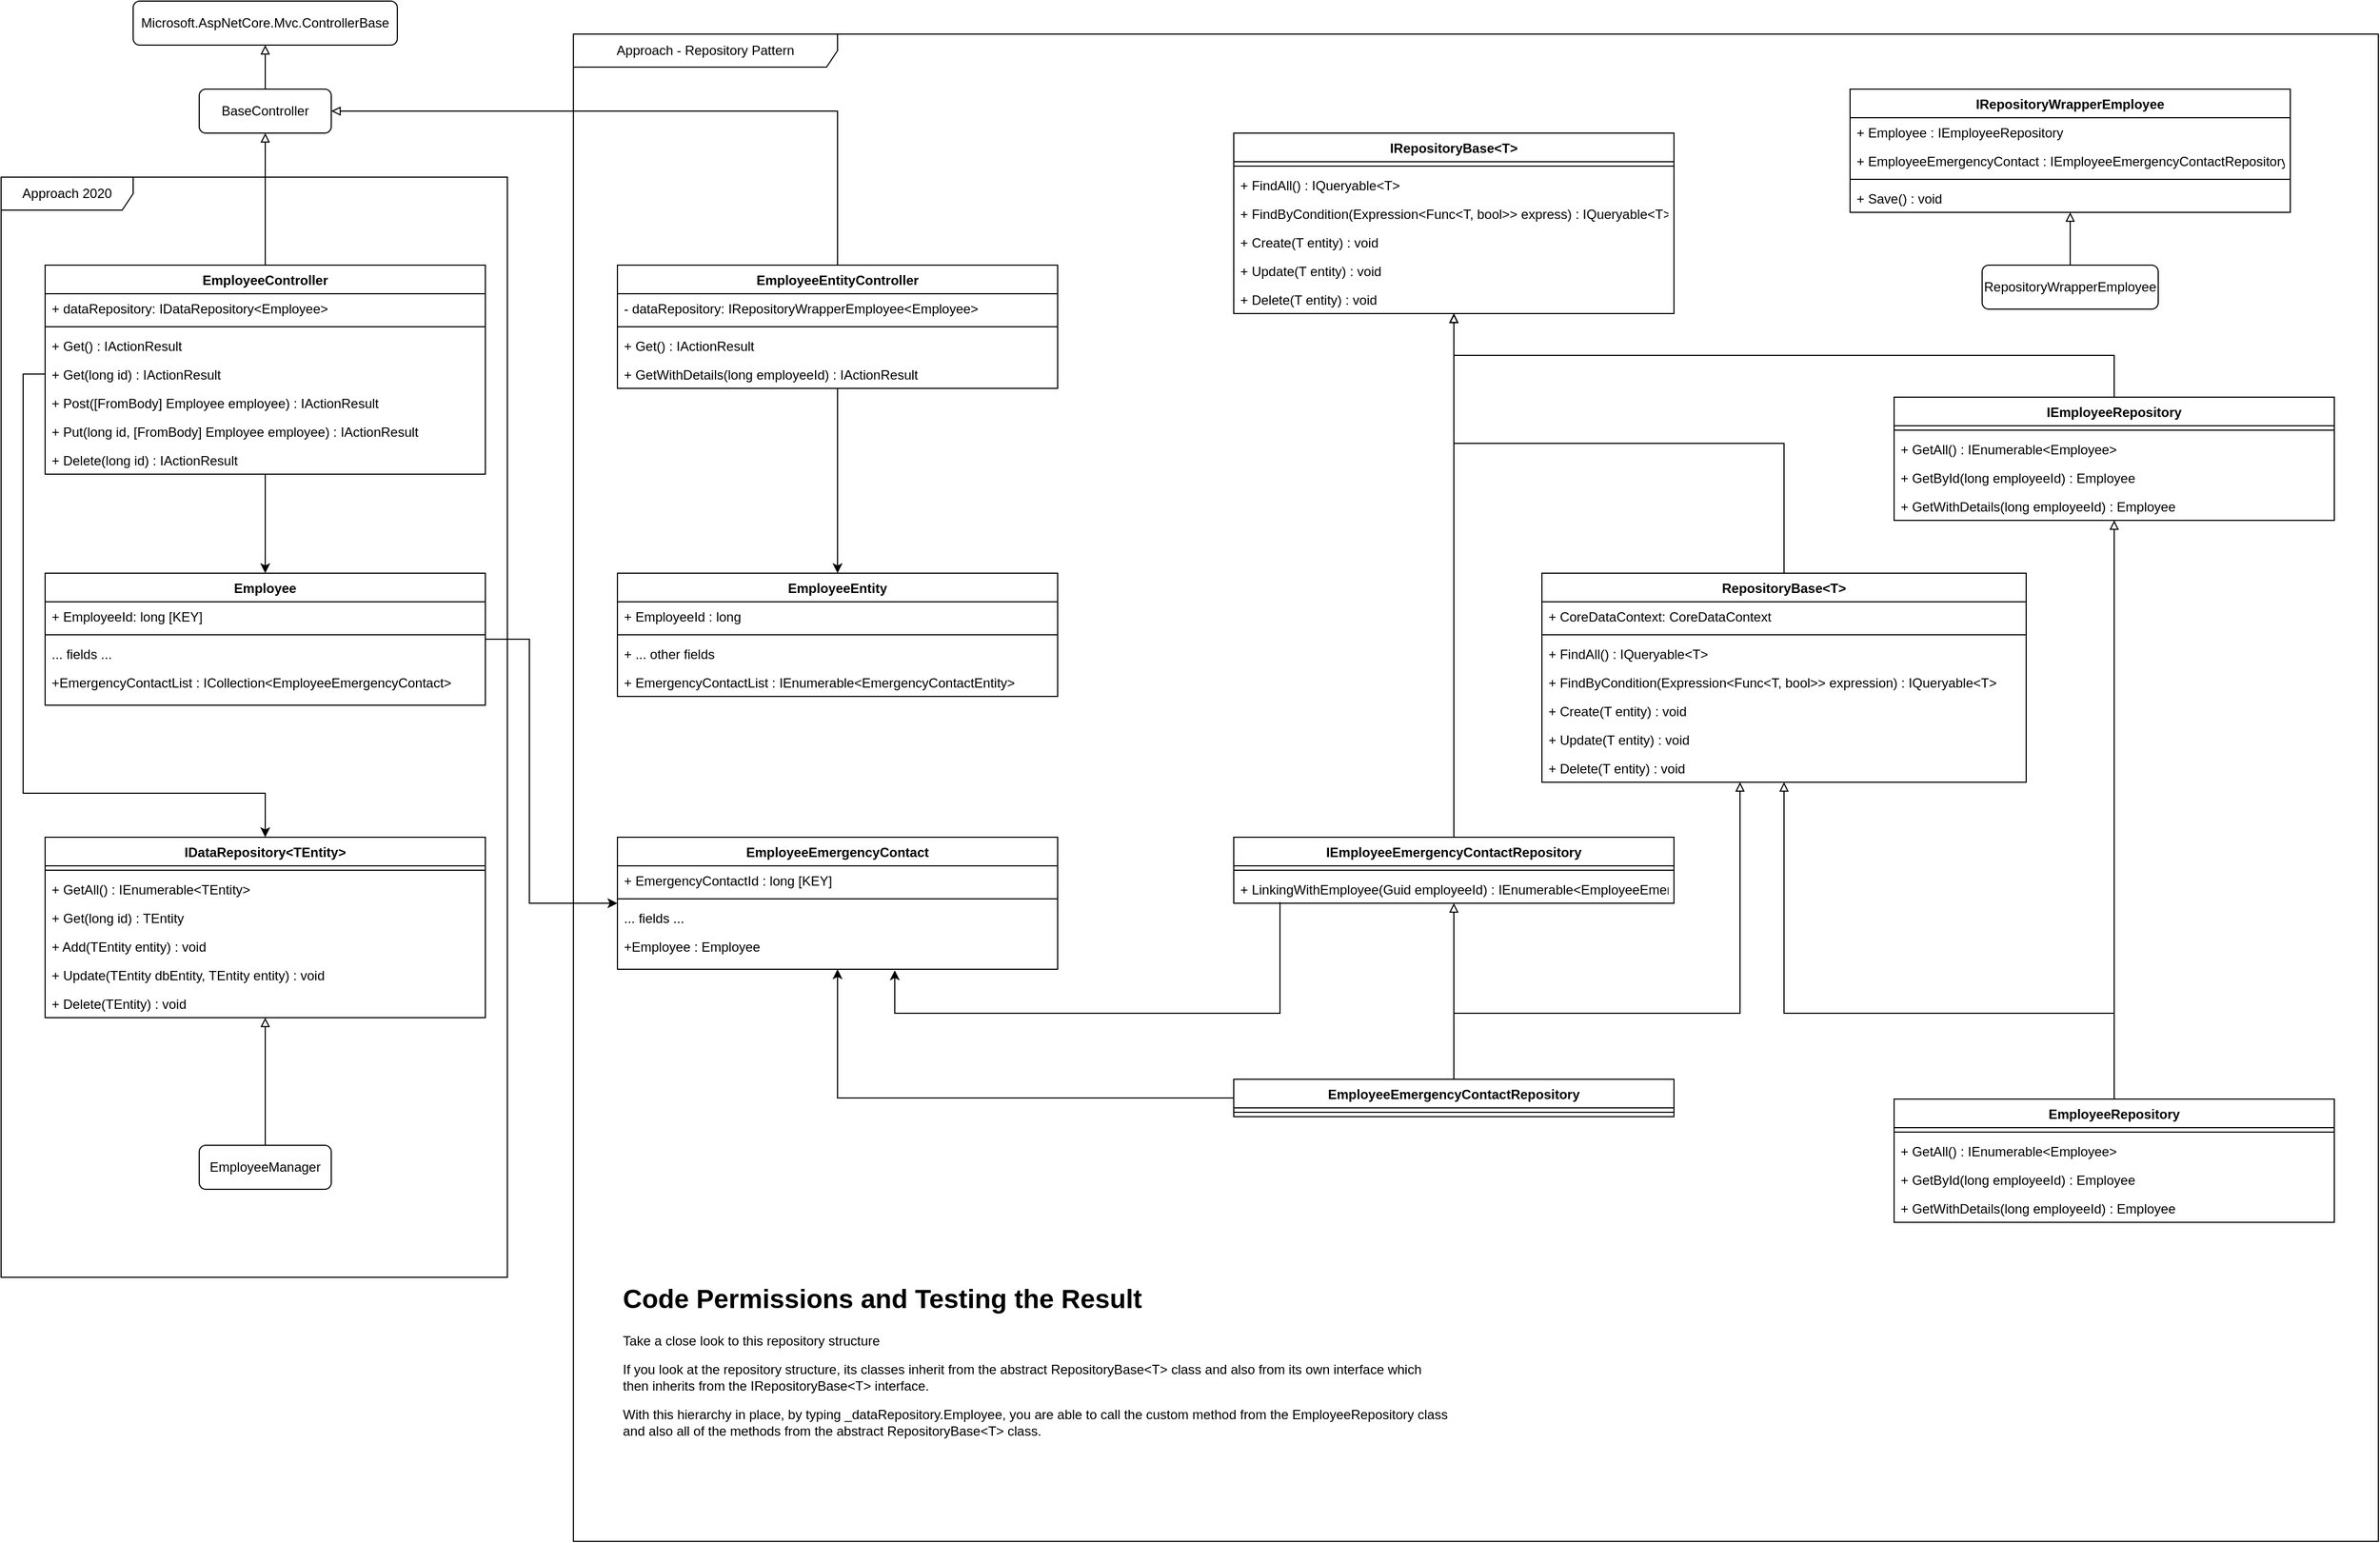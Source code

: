 <mxfile version="14.6.13" type="device"><diagram id="-xE0SpHGRFfNiGEwPOBb" name="Repository Pattern"><mxGraphModel dx="2522" dy="1672" grid="1" gridSize="10" guides="1" tooltips="1" connect="1" arrows="1" fold="1" page="1" pageScale="1" pageWidth="1100" pageHeight="850" math="0" shadow="0"><root><mxCell id="0"/><mxCell id="1" parent="0"/><mxCell id="3WTN_ZqksH0oqzCxYdkI-2" value="Approach 2020" style="shape=umlFrame;whiteSpace=wrap;html=1;width=120;height=30;" vertex="1" parent="1"><mxGeometry x="-1080" y="-640" width="460" height="1000" as="geometry"/></mxCell><mxCell id="3WTN_ZqksH0oqzCxYdkI-3" value="Approach - Repository Pattern" style="shape=umlFrame;whiteSpace=wrap;html=1;width=240;height=30;" vertex="1" parent="1"><mxGeometry x="-560" y="-770" width="1640" height="1370" as="geometry"/></mxCell><mxCell id="3EbGwQDlA0uMmOd-HhpV-9" style="edgeStyle=orthogonalEdgeStyle;rounded=0;orthogonalLoop=1;jettySize=auto;html=1;endArrow=block;endFill=0;" parent="1" source="oPKTMJnQynJNkAVDHg13-62" target="oPKTMJnQynJNkAVDHg13-41" edge="1"><mxGeometry relative="1" as="geometry"><mxPoint x="580" y="-170" as="sourcePoint"/></mxGeometry></mxCell><mxCell id="3EbGwQDlA0uMmOd-HhpV-5" value="Microsoft.AspNetCore.Mvc.ControllerBase" style="rounded=1;whiteSpace=wrap;html=1;" parent="1" vertex="1"><mxGeometry x="-960" y="-800" width="240" height="40" as="geometry"/></mxCell><mxCell id="3EbGwQDlA0uMmOd-HhpV-6" value="BaseController" style="rounded=1;whiteSpace=wrap;html=1;" parent="1" vertex="1"><mxGeometry x="-900" y="-720" width="120" height="40" as="geometry"/></mxCell><mxCell id="3EbGwQDlA0uMmOd-HhpV-17" style="edgeStyle=orthogonalEdgeStyle;rounded=0;orthogonalLoop=1;jettySize=auto;html=1;endArrow=classic;endFill=1;entryX=0.5;entryY=0;entryDx=0;entryDy=0;" parent="1" source="oPKTMJnQynJNkAVDHg13-6" target="oPKTMJnQynJNkAVDHg13-1" edge="1"><mxGeometry relative="1" as="geometry"><mxPoint x="-700" y="-460" as="targetPoint"/><mxPoint x="-740" y="-590" as="sourcePoint"/></mxGeometry></mxCell><mxCell id="3EbGwQDlA0uMmOd-HhpV-12" value="&lt;span&gt;EmployeeManager&lt;/span&gt;" style="rounded=1;whiteSpace=wrap;html=1;" parent="1" vertex="1"><mxGeometry x="-900" y="240" width="120" height="40" as="geometry"/></mxCell><mxCell id="oPKTMJnQynJNkAVDHg13-89" style="edgeStyle=orthogonalEdgeStyle;rounded=0;orthogonalLoop=1;jettySize=auto;html=1;" parent="1" source="3WTN_ZqksH0oqzCxYdkI-4" target="oPKTMJnQynJNkAVDHg13-77" edge="1"><mxGeometry relative="1" as="geometry"/></mxCell><mxCell id="3EbGwQDlA0uMmOd-HhpV-15" style="edgeStyle=orthogonalEdgeStyle;rounded=0;orthogonalLoop=1;jettySize=auto;html=1;endArrow=block;endFill=0;" parent="1" source="3WTN_ZqksH0oqzCxYdkI-4" target="oPKTMJnQynJNkAVDHg13-62" edge="1"><mxGeometry relative="1" as="geometry"><mxPoint x="470" y="-200" as="sourcePoint"/><mxPoint x="580" y="-220" as="targetPoint"/><Array as="points"><mxPoint x="240" y="120"/><mxPoint x="500" y="120"/></Array></mxGeometry></mxCell><mxCell id="3EbGwQDlA0uMmOd-HhpV-16" style="edgeStyle=orthogonalEdgeStyle;rounded=0;orthogonalLoop=1;jettySize=auto;html=1;endArrow=block;endFill=0;" parent="1" source="oPKTMJnQynJNkAVDHg13-72" target="oPKTMJnQynJNkAVDHg13-62" edge="1"><mxGeometry relative="1" as="geometry"><mxPoint x="800" y="270" as="sourcePoint"/><mxPoint x="580" y="-130" as="targetPoint"/><Array as="points"><mxPoint x="840" y="120"/><mxPoint x="540" y="120"/></Array></mxGeometry></mxCell><mxCell id="3EbGwQDlA0uMmOd-HhpV-20" style="edgeStyle=orthogonalEdgeStyle;rounded=0;orthogonalLoop=1;jettySize=auto;html=1;endArrow=block;endFill=0;exitX=0.5;exitY=0;exitDx=0;exitDy=0;" parent="1" source="oPKTMJnQynJNkAVDHg13-72" target="oPKTMJnQynJNkAVDHg13-55" edge="1"><mxGeometry relative="1" as="geometry"><mxPoint x="860" y="60" as="sourcePoint"/><mxPoint x="790" y="-360" as="targetPoint"/></mxGeometry></mxCell><mxCell id="3EbGwQDlA0uMmOd-HhpV-21" style="edgeStyle=orthogonalEdgeStyle;rounded=0;orthogonalLoop=1;jettySize=auto;html=1;entryX=0.5;entryY=1;entryDx=0;entryDy=0;endArrow=block;endFill=0;exitX=0.5;exitY=0;exitDx=0;exitDy=0;" parent="1" source="oPKTMJnQynJNkAVDHg13-6" target="3EbGwQDlA0uMmOd-HhpV-6" edge="1"><mxGeometry relative="1" as="geometry"><mxPoint x="-740" y="-630" as="sourcePoint"/><mxPoint x="-230" y="-620" as="targetPoint"/></mxGeometry></mxCell><mxCell id="3EbGwQDlA0uMmOd-HhpV-22" style="edgeStyle=orthogonalEdgeStyle;rounded=0;orthogonalLoop=1;jettySize=auto;html=1;entryX=0.5;entryY=1;entryDx=0;entryDy=0;endArrow=block;endFill=0;exitX=0.5;exitY=0;exitDx=0;exitDy=0;" parent="1" source="3EbGwQDlA0uMmOd-HhpV-6" target="3EbGwQDlA0uMmOd-HhpV-5" edge="1"><mxGeometry relative="1" as="geometry"><mxPoint x="-840" y="-550" as="sourcePoint"/><mxPoint x="-840" y="-630" as="targetPoint"/></mxGeometry></mxCell><mxCell id="3EbGwQDlA0uMmOd-HhpV-24" style="edgeStyle=orthogonalEdgeStyle;rounded=0;orthogonalLoop=1;jettySize=auto;html=1;endArrow=block;endFill=0;" parent="1" source="3EbGwQDlA0uMmOd-HhpV-25" target="oPKTMJnQynJNkAVDHg13-48" edge="1"><mxGeometry relative="1" as="geometry"/></mxCell><mxCell id="3EbGwQDlA0uMmOd-HhpV-25" value="RepositoryWrapperEmployee" style="rounded=1;whiteSpace=wrap;html=1;" parent="1" vertex="1"><mxGeometry x="720" y="-560" width="160" height="40" as="geometry"/></mxCell><mxCell id="3EbGwQDlA0uMmOd-HhpV-28" style="edgeStyle=orthogonalEdgeStyle;rounded=0;orthogonalLoop=1;jettySize=auto;html=1;endArrow=block;endFill=0;" parent="1" source="oPKTMJnQynJNkAVDHg13-83" target="oPKTMJnQynJNkAVDHg13-41" edge="1"><mxGeometry relative="1" as="geometry"><mxPoint x="160.0" y="70" as="sourcePoint"/><mxPoint x="430" y="-280" as="targetPoint"/></mxGeometry></mxCell><mxCell id="3EbGwQDlA0uMmOd-HhpV-30" style="edgeStyle=orthogonalEdgeStyle;rounded=0;orthogonalLoop=1;jettySize=auto;html=1;endArrow=block;endFill=0;" parent="1" source="3WTN_ZqksH0oqzCxYdkI-4" target="oPKTMJnQynJNkAVDHg13-83" edge="1"><mxGeometry relative="1" as="geometry"><mxPoint x="390" y="280" as="sourcePoint"/><mxPoint x="160.0" y="110" as="targetPoint"/></mxGeometry></mxCell><mxCell id="oPKTMJnQynJNkAVDHg13-82" style="edgeStyle=orthogonalEdgeStyle;rounded=0;orthogonalLoop=1;jettySize=auto;html=1;" parent="1" source="oPKTMJnQynJNkAVDHg13-1" target="oPKTMJnQynJNkAVDHg13-77" edge="1"><mxGeometry relative="1" as="geometry"><Array as="points"><mxPoint x="-600" y="-220"/><mxPoint x="-600" y="20"/></Array></mxGeometry></mxCell><mxCell id="oPKTMJnQynJNkAVDHg13-1" value="Employee" style="swimlane;fontStyle=1;align=center;verticalAlign=top;childLayout=stackLayout;horizontal=1;startSize=26;horizontalStack=0;resizeParent=1;resizeParentMax=0;resizeLast=0;collapsible=1;marginBottom=0;" parent="1" vertex="1"><mxGeometry x="-1040" y="-280" width="400" height="120" as="geometry"><mxRectangle x="880" y="300" width="100" height="26" as="alternateBounds"/></mxGeometry></mxCell><mxCell id="oPKTMJnQynJNkAVDHg13-2" value="+ EmployeeId: long [KEY]" style="text;strokeColor=none;fillColor=none;align=left;verticalAlign=top;spacingLeft=4;spacingRight=4;overflow=hidden;rotatable=0;points=[[0,0.5],[1,0.5]];portConstraint=eastwest;" parent="oPKTMJnQynJNkAVDHg13-1" vertex="1"><mxGeometry y="26" width="400" height="26" as="geometry"/></mxCell><mxCell id="oPKTMJnQynJNkAVDHg13-3" value="" style="line;strokeWidth=1;fillColor=none;align=left;verticalAlign=middle;spacingTop=-1;spacingLeft=3;spacingRight=3;rotatable=0;labelPosition=right;points=[];portConstraint=eastwest;" parent="oPKTMJnQynJNkAVDHg13-1" vertex="1"><mxGeometry y="52" width="400" height="8" as="geometry"/></mxCell><mxCell id="oPKTMJnQynJNkAVDHg13-4" value="... fields ..." style="text;strokeColor=none;fillColor=none;align=left;verticalAlign=top;spacingLeft=4;spacingRight=4;overflow=hidden;rotatable=0;points=[[0,0.5],[1,0.5]];portConstraint=eastwest;" parent="oPKTMJnQynJNkAVDHg13-1" vertex="1"><mxGeometry y="60" width="400" height="26" as="geometry"/></mxCell><mxCell id="oPKTMJnQynJNkAVDHg13-5" value="+EmergencyContactList : ICollection&lt;EmployeeEmergencyContact&gt;" style="text;strokeColor=none;fillColor=none;align=left;verticalAlign=top;spacingLeft=4;spacingRight=4;overflow=hidden;rotatable=0;points=[[0,0.5],[1,0.5]];portConstraint=eastwest;" parent="oPKTMJnQynJNkAVDHg13-1" vertex="1"><mxGeometry y="86" width="400" height="34" as="geometry"/></mxCell><mxCell id="oPKTMJnQynJNkAVDHg13-6" value="EmployeeController" style="swimlane;fontStyle=1;align=center;verticalAlign=top;childLayout=stackLayout;horizontal=1;startSize=26;horizontalStack=0;resizeParent=1;resizeParentMax=0;resizeLast=0;collapsible=1;marginBottom=0;" parent="1" vertex="1"><mxGeometry x="-1040" y="-560" width="400" height="190" as="geometry"><mxRectangle x="880" y="300" width="100" height="26" as="alternateBounds"/></mxGeometry></mxCell><mxCell id="oPKTMJnQynJNkAVDHg13-7" value="+ dataRepository: IDataRepository&lt;Employee&gt;" style="text;strokeColor=none;fillColor=none;align=left;verticalAlign=top;spacingLeft=4;spacingRight=4;overflow=hidden;rotatable=0;points=[[0,0.5],[1,0.5]];portConstraint=eastwest;" parent="oPKTMJnQynJNkAVDHg13-6" vertex="1"><mxGeometry y="26" width="400" height="26" as="geometry"/></mxCell><mxCell id="oPKTMJnQynJNkAVDHg13-8" value="" style="line;strokeWidth=1;fillColor=none;align=left;verticalAlign=middle;spacingTop=-1;spacingLeft=3;spacingRight=3;rotatable=0;labelPosition=right;points=[];portConstraint=eastwest;" parent="oPKTMJnQynJNkAVDHg13-6" vertex="1"><mxGeometry y="52" width="400" height="8" as="geometry"/></mxCell><mxCell id="oPKTMJnQynJNkAVDHg13-9" value="+ Get() : IActionResult" style="text;strokeColor=none;fillColor=none;align=left;verticalAlign=top;spacingLeft=4;spacingRight=4;overflow=hidden;rotatable=0;points=[[0,0.5],[1,0.5]];portConstraint=eastwest;" parent="oPKTMJnQynJNkAVDHg13-6" vertex="1"><mxGeometry y="60" width="400" height="26" as="geometry"/></mxCell><mxCell id="oPKTMJnQynJNkAVDHg13-12" value="+ Get(long id) : IActionResult" style="text;strokeColor=none;fillColor=none;align=left;verticalAlign=top;spacingLeft=4;spacingRight=4;overflow=hidden;rotatable=0;points=[[0,0.5],[1,0.5]];portConstraint=eastwest;" parent="oPKTMJnQynJNkAVDHg13-6" vertex="1"><mxGeometry y="86" width="400" height="26" as="geometry"/></mxCell><mxCell id="oPKTMJnQynJNkAVDHg13-13" value="+ Post([FromBody] Employee employee) : IActionResult" style="text;strokeColor=none;fillColor=none;align=left;verticalAlign=top;spacingLeft=4;spacingRight=4;overflow=hidden;rotatable=0;points=[[0,0.5],[1,0.5]];portConstraint=eastwest;" parent="oPKTMJnQynJNkAVDHg13-6" vertex="1"><mxGeometry y="112" width="400" height="26" as="geometry"/></mxCell><mxCell id="oPKTMJnQynJNkAVDHg13-14" value="+ Put(long id, [FromBody] Employee employee) : IActionResult" style="text;strokeColor=none;fillColor=none;align=left;verticalAlign=top;spacingLeft=4;spacingRight=4;overflow=hidden;rotatable=0;points=[[0,0.5],[1,0.5]];portConstraint=eastwest;" parent="oPKTMJnQynJNkAVDHg13-6" vertex="1"><mxGeometry y="138" width="400" height="26" as="geometry"/></mxCell><mxCell id="oPKTMJnQynJNkAVDHg13-10" value="+ Delete(long id) : IActionResult" style="text;strokeColor=none;fillColor=none;align=left;verticalAlign=top;spacingLeft=4;spacingRight=4;overflow=hidden;rotatable=0;points=[[0,0.5],[1,0.5]];portConstraint=eastwest;" parent="oPKTMJnQynJNkAVDHg13-6" vertex="1"><mxGeometry y="164" width="400" height="26" as="geometry"/></mxCell><mxCell id="oPKTMJnQynJNkAVDHg13-15" value="EmployeeEntityController" style="swimlane;fontStyle=1;align=center;verticalAlign=top;childLayout=stackLayout;horizontal=1;startSize=26;horizontalStack=0;resizeParent=1;resizeParentMax=0;resizeLast=0;collapsible=1;marginBottom=0;" parent="1" vertex="1"><mxGeometry x="-520" y="-560" width="400" height="112" as="geometry"><mxRectangle x="880" y="300" width="100" height="26" as="alternateBounds"/></mxGeometry></mxCell><mxCell id="oPKTMJnQynJNkAVDHg13-16" value="- dataRepository: IRepositoryWrapperEmployee&lt;Employee&gt;" style="text;strokeColor=none;fillColor=none;align=left;verticalAlign=top;spacingLeft=4;spacingRight=4;overflow=hidden;rotatable=0;points=[[0,0.5],[1,0.5]];portConstraint=eastwest;" parent="oPKTMJnQynJNkAVDHg13-15" vertex="1"><mxGeometry y="26" width="400" height="26" as="geometry"/></mxCell><mxCell id="oPKTMJnQynJNkAVDHg13-17" value="" style="line;strokeWidth=1;fillColor=none;align=left;verticalAlign=middle;spacingTop=-1;spacingLeft=3;spacingRight=3;rotatable=0;labelPosition=right;points=[];portConstraint=eastwest;" parent="oPKTMJnQynJNkAVDHg13-15" vertex="1"><mxGeometry y="52" width="400" height="8" as="geometry"/></mxCell><mxCell id="oPKTMJnQynJNkAVDHg13-18" value="+ Get() : IActionResult" style="text;strokeColor=none;fillColor=none;align=left;verticalAlign=top;spacingLeft=4;spacingRight=4;overflow=hidden;rotatable=0;points=[[0,0.5],[1,0.5]];portConstraint=eastwest;" parent="oPKTMJnQynJNkAVDHg13-15" vertex="1"><mxGeometry y="60" width="400" height="26" as="geometry"/></mxCell><mxCell id="oPKTMJnQynJNkAVDHg13-19" value="+ GetWithDetails(long employeeId) : IActionResult" style="text;strokeColor=none;fillColor=none;align=left;verticalAlign=top;spacingLeft=4;spacingRight=4;overflow=hidden;rotatable=0;points=[[0,0.5],[1,0.5]];portConstraint=eastwest;" parent="oPKTMJnQynJNkAVDHg13-15" vertex="1"><mxGeometry y="86" width="400" height="26" as="geometry"/></mxCell><mxCell id="oPKTMJnQynJNkAVDHg13-23" style="edgeStyle=orthogonalEdgeStyle;rounded=0;orthogonalLoop=1;jettySize=auto;html=1;entryX=1;entryY=0.5;entryDx=0;entryDy=0;endArrow=block;endFill=0;exitX=0.5;exitY=0;exitDx=0;exitDy=0;" parent="1" source="oPKTMJnQynJNkAVDHg13-15" target="3EbGwQDlA0uMmOd-HhpV-6" edge="1"><mxGeometry relative="1" as="geometry"><mxPoint x="-840" y="-540" as="sourcePoint"/><mxPoint x="-840" y="-670" as="targetPoint"/></mxGeometry></mxCell><mxCell id="oPKTMJnQynJNkAVDHg13-25" value="EmployeeEntity" style="swimlane;fontStyle=1;align=center;verticalAlign=top;childLayout=stackLayout;horizontal=1;startSize=26;horizontalStack=0;resizeParent=1;resizeParentMax=0;resizeLast=0;collapsible=1;marginBottom=0;" parent="1" vertex="1"><mxGeometry x="-520" y="-280" width="400" height="112" as="geometry"><mxRectangle x="880" y="300" width="100" height="26" as="alternateBounds"/></mxGeometry></mxCell><mxCell id="oPKTMJnQynJNkAVDHg13-26" value="+ EmployeeId : long" style="text;strokeColor=none;fillColor=none;align=left;verticalAlign=top;spacingLeft=4;spacingRight=4;overflow=hidden;rotatable=0;points=[[0,0.5],[1,0.5]];portConstraint=eastwest;" parent="oPKTMJnQynJNkAVDHg13-25" vertex="1"><mxGeometry y="26" width="400" height="26" as="geometry"/></mxCell><mxCell id="oPKTMJnQynJNkAVDHg13-27" value="" style="line;strokeWidth=1;fillColor=none;align=left;verticalAlign=middle;spacingTop=-1;spacingLeft=3;spacingRight=3;rotatable=0;labelPosition=right;points=[];portConstraint=eastwest;" parent="oPKTMJnQynJNkAVDHg13-25" vertex="1"><mxGeometry y="52" width="400" height="8" as="geometry"/></mxCell><mxCell id="oPKTMJnQynJNkAVDHg13-28" value="+ ... other fields" style="text;strokeColor=none;fillColor=none;align=left;verticalAlign=top;spacingLeft=4;spacingRight=4;overflow=hidden;rotatable=0;points=[[0,0.5],[1,0.5]];portConstraint=eastwest;" parent="oPKTMJnQynJNkAVDHg13-25" vertex="1"><mxGeometry y="60" width="400" height="26" as="geometry"/></mxCell><mxCell id="oPKTMJnQynJNkAVDHg13-29" value="+ EmergencyContactList : IEnumerable&lt;EmergencyContactEntity&gt;" style="text;strokeColor=none;fillColor=none;align=left;verticalAlign=top;spacingLeft=4;spacingRight=4;overflow=hidden;rotatable=0;points=[[0,0.5],[1,0.5]];portConstraint=eastwest;" parent="oPKTMJnQynJNkAVDHg13-25" vertex="1"><mxGeometry y="86" width="400" height="26" as="geometry"/></mxCell><mxCell id="oPKTMJnQynJNkAVDHg13-30" style="edgeStyle=orthogonalEdgeStyle;rounded=0;orthogonalLoop=1;jettySize=auto;html=1;endArrow=classic;endFill=1;" parent="1" source="oPKTMJnQynJNkAVDHg13-15" target="oPKTMJnQynJNkAVDHg13-25" edge="1"><mxGeometry relative="1" as="geometry"><mxPoint x="-830" y="-270" as="targetPoint"/><mxPoint x="-830" y="-360" as="sourcePoint"/></mxGeometry></mxCell><mxCell id="oPKTMJnQynJNkAVDHg13-31" value="IDataRepository&lt;TEntity&gt;" style="swimlane;fontStyle=1;align=center;verticalAlign=top;childLayout=stackLayout;horizontal=1;startSize=26;horizontalStack=0;resizeParent=1;resizeParentMax=0;resizeLast=0;collapsible=1;marginBottom=0;" parent="1" vertex="1"><mxGeometry x="-1040" y="-40" width="400" height="164" as="geometry"><mxRectangle x="880" y="300" width="100" height="26" as="alternateBounds"/></mxGeometry></mxCell><mxCell id="oPKTMJnQynJNkAVDHg13-33" value="" style="line;strokeWidth=1;fillColor=none;align=left;verticalAlign=middle;spacingTop=-1;spacingLeft=3;spacingRight=3;rotatable=0;labelPosition=right;points=[];portConstraint=eastwest;" parent="oPKTMJnQynJNkAVDHg13-31" vertex="1"><mxGeometry y="26" width="400" height="8" as="geometry"/></mxCell><mxCell id="oPKTMJnQynJNkAVDHg13-34" value="+ GetAll() : IEnumerable&lt;TEntity&gt;" style="text;strokeColor=none;fillColor=none;align=left;verticalAlign=top;spacingLeft=4;spacingRight=4;overflow=hidden;rotatable=0;points=[[0,0.5],[1,0.5]];portConstraint=eastwest;" parent="oPKTMJnQynJNkAVDHg13-31" vertex="1"><mxGeometry y="34" width="400" height="26" as="geometry"/></mxCell><mxCell id="oPKTMJnQynJNkAVDHg13-36" value="+ Get(long id) : TEntity" style="text;strokeColor=none;fillColor=none;align=left;verticalAlign=top;spacingLeft=4;spacingRight=4;overflow=hidden;rotatable=0;points=[[0,0.5],[1,0.5]];portConstraint=eastwest;" parent="oPKTMJnQynJNkAVDHg13-31" vertex="1"><mxGeometry y="60" width="400" height="26" as="geometry"/></mxCell><mxCell id="oPKTMJnQynJNkAVDHg13-37" value="+ Add(TEntity entity) : void" style="text;strokeColor=none;fillColor=none;align=left;verticalAlign=top;spacingLeft=4;spacingRight=4;overflow=hidden;rotatable=0;points=[[0,0.5],[1,0.5]];portConstraint=eastwest;" parent="oPKTMJnQynJNkAVDHg13-31" vertex="1"><mxGeometry y="86" width="400" height="26" as="geometry"/></mxCell><mxCell id="oPKTMJnQynJNkAVDHg13-38" value="+ Update(TEntity dbEntity, TEntity entity) : void" style="text;strokeColor=none;fillColor=none;align=left;verticalAlign=top;spacingLeft=4;spacingRight=4;overflow=hidden;rotatable=0;points=[[0,0.5],[1,0.5]];portConstraint=eastwest;" parent="oPKTMJnQynJNkAVDHg13-31" vertex="1"><mxGeometry y="112" width="400" height="26" as="geometry"/></mxCell><mxCell id="oPKTMJnQynJNkAVDHg13-35" value="+ Delete(TEntity) : void" style="text;strokeColor=none;fillColor=none;align=left;verticalAlign=top;spacingLeft=4;spacingRight=4;overflow=hidden;rotatable=0;points=[[0,0.5],[1,0.5]];portConstraint=eastwest;" parent="oPKTMJnQynJNkAVDHg13-31" vertex="1"><mxGeometry y="138" width="400" height="26" as="geometry"/></mxCell><mxCell id="oPKTMJnQynJNkAVDHg13-39" style="edgeStyle=orthogonalEdgeStyle;rounded=0;orthogonalLoop=1;jettySize=auto;html=1;endArrow=block;endFill=0;exitX=0.5;exitY=0;exitDx=0;exitDy=0;" parent="1" source="3EbGwQDlA0uMmOd-HhpV-12" target="oPKTMJnQynJNkAVDHg13-31" edge="1"><mxGeometry relative="1" as="geometry"><mxPoint x="-750" y="-150" as="sourcePoint"/><mxPoint x="-330" y="-120" as="targetPoint"/></mxGeometry></mxCell><mxCell id="oPKTMJnQynJNkAVDHg13-40" style="edgeStyle=orthogonalEdgeStyle;rounded=0;orthogonalLoop=1;jettySize=auto;html=1;" parent="1" source="oPKTMJnQynJNkAVDHg13-12" target="oPKTMJnQynJNkAVDHg13-31" edge="1"><mxGeometry relative="1" as="geometry"><Array as="points"><mxPoint x="-1060" y="-461"/><mxPoint x="-1060" y="-80"/><mxPoint x="-840" y="-80"/></Array></mxGeometry></mxCell><mxCell id="oPKTMJnQynJNkAVDHg13-41" value="IRepositoryBase&lt;T&gt;" style="swimlane;fontStyle=1;align=center;verticalAlign=top;childLayout=stackLayout;horizontal=1;startSize=26;horizontalStack=0;resizeParent=1;resizeParentMax=0;resizeLast=0;collapsible=1;marginBottom=0;" parent="1" vertex="1"><mxGeometry x="40" y="-680" width="400" height="164" as="geometry"><mxRectangle x="880" y="300" width="100" height="26" as="alternateBounds"/></mxGeometry></mxCell><mxCell id="oPKTMJnQynJNkAVDHg13-42" value="" style="line;strokeWidth=1;fillColor=none;align=left;verticalAlign=middle;spacingTop=-1;spacingLeft=3;spacingRight=3;rotatable=0;labelPosition=right;points=[];portConstraint=eastwest;" parent="oPKTMJnQynJNkAVDHg13-41" vertex="1"><mxGeometry y="26" width="400" height="8" as="geometry"/></mxCell><mxCell id="oPKTMJnQynJNkAVDHg13-43" value="+ FindAll() : IQueryable&lt;T&gt;" style="text;strokeColor=none;fillColor=none;align=left;verticalAlign=top;spacingLeft=4;spacingRight=4;overflow=hidden;rotatable=0;points=[[0,0.5],[1,0.5]];portConstraint=eastwest;" parent="oPKTMJnQynJNkAVDHg13-41" vertex="1"><mxGeometry y="34" width="400" height="26" as="geometry"/></mxCell><mxCell id="oPKTMJnQynJNkAVDHg13-44" value="+ FindByCondition(Expression&lt;Func&lt;T, bool&gt;&gt; express) : IQueryable&lt;T&gt;" style="text;strokeColor=none;fillColor=none;align=left;verticalAlign=top;spacingLeft=4;spacingRight=4;overflow=hidden;rotatable=0;points=[[0,0.5],[1,0.5]];portConstraint=eastwest;" parent="oPKTMJnQynJNkAVDHg13-41" vertex="1"><mxGeometry y="60" width="400" height="26" as="geometry"/></mxCell><mxCell id="oPKTMJnQynJNkAVDHg13-45" value="+ Create(T entity) : void" style="text;strokeColor=none;fillColor=none;align=left;verticalAlign=top;spacingLeft=4;spacingRight=4;overflow=hidden;rotatable=0;points=[[0,0.5],[1,0.5]];portConstraint=eastwest;" parent="oPKTMJnQynJNkAVDHg13-41" vertex="1"><mxGeometry y="86" width="400" height="26" as="geometry"/></mxCell><mxCell id="oPKTMJnQynJNkAVDHg13-46" value="+ Update(T entity) : void" style="text;strokeColor=none;fillColor=none;align=left;verticalAlign=top;spacingLeft=4;spacingRight=4;overflow=hidden;rotatable=0;points=[[0,0.5],[1,0.5]];portConstraint=eastwest;" parent="oPKTMJnQynJNkAVDHg13-41" vertex="1"><mxGeometry y="112" width="400" height="26" as="geometry"/></mxCell><mxCell id="oPKTMJnQynJNkAVDHg13-47" value="+ Delete(T entity) : void" style="text;strokeColor=none;fillColor=none;align=left;verticalAlign=top;spacingLeft=4;spacingRight=4;overflow=hidden;rotatable=0;points=[[0,0.5],[1,0.5]];portConstraint=eastwest;" parent="oPKTMJnQynJNkAVDHg13-41" vertex="1"><mxGeometry y="138" width="400" height="26" as="geometry"/></mxCell><mxCell id="oPKTMJnQynJNkAVDHg13-48" value="IRepositoryWrapperEmployee" style="swimlane;fontStyle=1;align=center;verticalAlign=top;childLayout=stackLayout;horizontal=1;startSize=26;horizontalStack=0;resizeParent=1;resizeParentMax=0;resizeLast=0;collapsible=1;marginBottom=0;" parent="1" vertex="1"><mxGeometry x="600" y="-720" width="400" height="112" as="geometry"><mxRectangle x="880" y="300" width="100" height="26" as="alternateBounds"/></mxGeometry></mxCell><mxCell id="oPKTMJnQynJNkAVDHg13-49" value="+ Employee : IEmployeeRepository" style="text;strokeColor=none;fillColor=none;align=left;verticalAlign=top;spacingLeft=4;spacingRight=4;overflow=hidden;rotatable=0;points=[[0,0.5],[1,0.5]];portConstraint=eastwest;" parent="oPKTMJnQynJNkAVDHg13-48" vertex="1"><mxGeometry y="26" width="400" height="26" as="geometry"/></mxCell><mxCell id="oPKTMJnQynJNkAVDHg13-51" value="+ EmployeeEmergencyContact : IEmployeeEmergencyContactRepository" style="text;strokeColor=none;fillColor=none;align=left;verticalAlign=top;spacingLeft=4;spacingRight=4;overflow=hidden;rotatable=0;points=[[0,0.5],[1,0.5]];portConstraint=eastwest;" parent="oPKTMJnQynJNkAVDHg13-48" vertex="1"><mxGeometry y="52" width="400" height="26" as="geometry"/></mxCell><mxCell id="oPKTMJnQynJNkAVDHg13-50" value="" style="line;strokeWidth=1;fillColor=none;align=left;verticalAlign=middle;spacingTop=-1;spacingLeft=3;spacingRight=3;rotatable=0;labelPosition=right;points=[];portConstraint=eastwest;" parent="oPKTMJnQynJNkAVDHg13-48" vertex="1"><mxGeometry y="78" width="400" height="8" as="geometry"/></mxCell><mxCell id="oPKTMJnQynJNkAVDHg13-52" value="+ Save() : void" style="text;strokeColor=none;fillColor=none;align=left;verticalAlign=top;spacingLeft=4;spacingRight=4;overflow=hidden;rotatable=0;points=[[0,0.5],[1,0.5]];portConstraint=eastwest;" parent="oPKTMJnQynJNkAVDHg13-48" vertex="1"><mxGeometry y="86" width="400" height="26" as="geometry"/></mxCell><mxCell id="oPKTMJnQynJNkAVDHg13-54" style="edgeStyle=orthogonalEdgeStyle;rounded=0;orthogonalLoop=1;jettySize=auto;html=1;endArrow=block;endFill=0;exitX=0.5;exitY=0;exitDx=0;exitDy=0;" parent="1" source="oPKTMJnQynJNkAVDHg13-55" target="oPKTMJnQynJNkAVDHg13-41" edge="1"><mxGeometry relative="1" as="geometry"><mxPoint x="760" y="-210" as="sourcePoint"/><mxPoint x="330" y="-296" as="targetPoint"/></mxGeometry></mxCell><mxCell id="oPKTMJnQynJNkAVDHg13-55" value="IEmployeeRepository" style="swimlane;fontStyle=1;align=center;verticalAlign=top;childLayout=stackLayout;horizontal=1;startSize=26;horizontalStack=0;resizeParent=1;resizeParentMax=0;resizeLast=0;collapsible=1;marginBottom=0;" parent="1" vertex="1"><mxGeometry x="640" y="-440" width="400" height="112" as="geometry"><mxRectangle x="880" y="300" width="100" height="26" as="alternateBounds"/></mxGeometry></mxCell><mxCell id="oPKTMJnQynJNkAVDHg13-56" value="" style="line;strokeWidth=1;fillColor=none;align=left;verticalAlign=middle;spacingTop=-1;spacingLeft=3;spacingRight=3;rotatable=0;labelPosition=right;points=[];portConstraint=eastwest;" parent="oPKTMJnQynJNkAVDHg13-55" vertex="1"><mxGeometry y="26" width="400" height="8" as="geometry"/></mxCell><mxCell id="oPKTMJnQynJNkAVDHg13-57" value="+ GetAll() : IEnumerable&lt;Employee&gt;" style="text;strokeColor=none;fillColor=none;align=left;verticalAlign=top;spacingLeft=4;spacingRight=4;overflow=hidden;rotatable=0;points=[[0,0.5],[1,0.5]];portConstraint=eastwest;" parent="oPKTMJnQynJNkAVDHg13-55" vertex="1"><mxGeometry y="34" width="400" height="26" as="geometry"/></mxCell><mxCell id="oPKTMJnQynJNkAVDHg13-59" value="+ GetById(long employeeId) : Employee" style="text;strokeColor=none;fillColor=none;align=left;verticalAlign=top;spacingLeft=4;spacingRight=4;overflow=hidden;rotatable=0;points=[[0,0.5],[1,0.5]];portConstraint=eastwest;" parent="oPKTMJnQynJNkAVDHg13-55" vertex="1"><mxGeometry y="60" width="400" height="26" as="geometry"/></mxCell><mxCell id="oPKTMJnQynJNkAVDHg13-61" value="+ GetWithDetails(long employeeId) : Employee" style="text;strokeColor=none;fillColor=none;align=left;verticalAlign=top;spacingLeft=4;spacingRight=4;overflow=hidden;rotatable=0;points=[[0,0.5],[1,0.5]];portConstraint=eastwest;" parent="oPKTMJnQynJNkAVDHg13-55" vertex="1"><mxGeometry y="86" width="400" height="26" as="geometry"/></mxCell><mxCell id="oPKTMJnQynJNkAVDHg13-62" value="RepositoryBase&lt;T&gt;" style="swimlane;fontStyle=1;align=center;verticalAlign=top;childLayout=stackLayout;horizontal=1;startSize=26;horizontalStack=0;resizeParent=1;resizeParentMax=0;resizeLast=0;collapsible=1;marginBottom=0;" parent="1" vertex="1"><mxGeometry x="320" y="-280" width="440" height="190" as="geometry"><mxRectangle x="880" y="300" width="100" height="26" as="alternateBounds"/></mxGeometry></mxCell><mxCell id="oPKTMJnQynJNkAVDHg13-64" value="+ CoreDataContext: CoreDataContext" style="text;strokeColor=none;fillColor=none;align=left;verticalAlign=top;spacingLeft=4;spacingRight=4;overflow=hidden;rotatable=0;points=[[0,0.5],[1,0.5]];portConstraint=eastwest;" parent="oPKTMJnQynJNkAVDHg13-62" vertex="1"><mxGeometry y="26" width="440" height="26" as="geometry"/></mxCell><mxCell id="oPKTMJnQynJNkAVDHg13-63" value="" style="line;strokeWidth=1;fillColor=none;align=left;verticalAlign=middle;spacingTop=-1;spacingLeft=3;spacingRight=3;rotatable=0;labelPosition=right;points=[];portConstraint=eastwest;" parent="oPKTMJnQynJNkAVDHg13-62" vertex="1"><mxGeometry y="52" width="440" height="8" as="geometry"/></mxCell><mxCell id="oPKTMJnQynJNkAVDHg13-65" value="+ FindAll() : IQueryable&lt;T&gt;" style="text;strokeColor=none;fillColor=none;align=left;verticalAlign=top;spacingLeft=4;spacingRight=4;overflow=hidden;rotatable=0;points=[[0,0.5],[1,0.5]];portConstraint=eastwest;" parent="oPKTMJnQynJNkAVDHg13-62" vertex="1"><mxGeometry y="60" width="440" height="26" as="geometry"/></mxCell><mxCell id="oPKTMJnQynJNkAVDHg13-66" value="+ FindByCondition(Expression&lt;Func&lt;T, bool&gt;&gt; expression) : IQueryable&lt;T&gt;" style="text;strokeColor=none;fillColor=none;align=left;verticalAlign=top;spacingLeft=4;spacingRight=4;overflow=hidden;rotatable=0;points=[[0,0.5],[1,0.5]];portConstraint=eastwest;" parent="oPKTMJnQynJNkAVDHg13-62" vertex="1"><mxGeometry y="86" width="440" height="26" as="geometry"/></mxCell><mxCell id="oPKTMJnQynJNkAVDHg13-67" value="+ Create(T entity) : void" style="text;strokeColor=none;fillColor=none;align=left;verticalAlign=top;spacingLeft=4;spacingRight=4;overflow=hidden;rotatable=0;points=[[0,0.5],[1,0.5]];portConstraint=eastwest;" parent="oPKTMJnQynJNkAVDHg13-62" vertex="1"><mxGeometry y="112" width="440" height="26" as="geometry"/></mxCell><mxCell id="oPKTMJnQynJNkAVDHg13-68" value="+ Update(T entity) : void" style="text;strokeColor=none;fillColor=none;align=left;verticalAlign=top;spacingLeft=4;spacingRight=4;overflow=hidden;rotatable=0;points=[[0,0.5],[1,0.5]];portConstraint=eastwest;" parent="oPKTMJnQynJNkAVDHg13-62" vertex="1"><mxGeometry y="138" width="440" height="26" as="geometry"/></mxCell><mxCell id="oPKTMJnQynJNkAVDHg13-69" value="+ Delete(T entity) : void" style="text;strokeColor=none;fillColor=none;align=left;verticalAlign=top;spacingLeft=4;spacingRight=4;overflow=hidden;rotatable=0;points=[[0,0.5],[1,0.5]];portConstraint=eastwest;" parent="oPKTMJnQynJNkAVDHg13-62" vertex="1"><mxGeometry y="164" width="440" height="26" as="geometry"/></mxCell><mxCell id="oPKTMJnQynJNkAVDHg13-71" value="&lt;h1&gt;Code Permissions and Testing the Result&lt;/h1&gt;&lt;p&gt;Take a close look to this repository structure&lt;/p&gt;&lt;p&gt;If you look at the repository structure, its classes inherit from the abstract RepositoryBase&amp;lt;T&amp;gt; class and also from its own interface which then inherits from the IRepositoryBase&amp;lt;T&amp;gt; interface.&amp;nbsp;&lt;/p&gt;&lt;p&gt;With this hierarchy in place, by typing _dataRepository.Employee, you are able to call the custom method from the EmployeeRepository class and also all of the methods from the abstract RepositoryBase&amp;lt;T&amp;gt; class.&lt;/p&gt;" style="text;html=1;strokeColor=none;fillColor=none;spacing=5;spacingTop=-20;whiteSpace=wrap;overflow=hidden;rounded=0;" parent="1" vertex="1"><mxGeometry x="-520" y="360" width="760" height="200" as="geometry"/></mxCell><mxCell id="oPKTMJnQynJNkAVDHg13-72" value="EmployeeRepository" style="swimlane;fontStyle=1;align=center;verticalAlign=top;childLayout=stackLayout;horizontal=1;startSize=26;horizontalStack=0;resizeParent=1;resizeParentMax=0;resizeLast=0;collapsible=1;marginBottom=0;" parent="1" vertex="1"><mxGeometry x="640" y="198" width="400" height="112" as="geometry"><mxRectangle x="880" y="300" width="100" height="26" as="alternateBounds"/></mxGeometry></mxCell><mxCell id="oPKTMJnQynJNkAVDHg13-73" value="" style="line;strokeWidth=1;fillColor=none;align=left;verticalAlign=middle;spacingTop=-1;spacingLeft=3;spacingRight=3;rotatable=0;labelPosition=right;points=[];portConstraint=eastwest;" parent="oPKTMJnQynJNkAVDHg13-72" vertex="1"><mxGeometry y="26" width="400" height="8" as="geometry"/></mxCell><mxCell id="oPKTMJnQynJNkAVDHg13-74" value="+ GetAll() : IEnumerable&lt;Employee&gt;" style="text;strokeColor=none;fillColor=none;align=left;verticalAlign=top;spacingLeft=4;spacingRight=4;overflow=hidden;rotatable=0;points=[[0,0.5],[1,0.5]];portConstraint=eastwest;" parent="oPKTMJnQynJNkAVDHg13-72" vertex="1"><mxGeometry y="34" width="400" height="26" as="geometry"/></mxCell><mxCell id="oPKTMJnQynJNkAVDHg13-75" value="+ GetById(long employeeId) : Employee" style="text;strokeColor=none;fillColor=none;align=left;verticalAlign=top;spacingLeft=4;spacingRight=4;overflow=hidden;rotatable=0;points=[[0,0.5],[1,0.5]];portConstraint=eastwest;" parent="oPKTMJnQynJNkAVDHg13-72" vertex="1"><mxGeometry y="60" width="400" height="26" as="geometry"/></mxCell><mxCell id="oPKTMJnQynJNkAVDHg13-76" value="+ GetWithDetails(long employeeId) : Employee" style="text;strokeColor=none;fillColor=none;align=left;verticalAlign=top;spacingLeft=4;spacingRight=4;overflow=hidden;rotatable=0;points=[[0,0.5],[1,0.5]];portConstraint=eastwest;" parent="oPKTMJnQynJNkAVDHg13-72" vertex="1"><mxGeometry y="86" width="400" height="26" as="geometry"/></mxCell><mxCell id="oPKTMJnQynJNkAVDHg13-77" value="EmployeeEmergencyContact" style="swimlane;fontStyle=1;align=center;verticalAlign=top;childLayout=stackLayout;horizontal=1;startSize=26;horizontalStack=0;resizeParent=1;resizeParentMax=0;resizeLast=0;collapsible=1;marginBottom=0;" parent="1" vertex="1"><mxGeometry x="-520" y="-40" width="400" height="120" as="geometry"><mxRectangle x="880" y="300" width="100" height="26" as="alternateBounds"/></mxGeometry></mxCell><mxCell id="oPKTMJnQynJNkAVDHg13-78" value="+ EmergencyContactId : long [KEY]" style="text;strokeColor=none;fillColor=none;align=left;verticalAlign=top;spacingLeft=4;spacingRight=4;overflow=hidden;rotatable=0;points=[[0,0.5],[1,0.5]];portConstraint=eastwest;" parent="oPKTMJnQynJNkAVDHg13-77" vertex="1"><mxGeometry y="26" width="400" height="26" as="geometry"/></mxCell><mxCell id="oPKTMJnQynJNkAVDHg13-79" value="" style="line;strokeWidth=1;fillColor=none;align=left;verticalAlign=middle;spacingTop=-1;spacingLeft=3;spacingRight=3;rotatable=0;labelPosition=right;points=[];portConstraint=eastwest;" parent="oPKTMJnQynJNkAVDHg13-77" vertex="1"><mxGeometry y="52" width="400" height="8" as="geometry"/></mxCell><mxCell id="oPKTMJnQynJNkAVDHg13-80" value="... fields ..." style="text;strokeColor=none;fillColor=none;align=left;verticalAlign=top;spacingLeft=4;spacingRight=4;overflow=hidden;rotatable=0;points=[[0,0.5],[1,0.5]];portConstraint=eastwest;" parent="oPKTMJnQynJNkAVDHg13-77" vertex="1"><mxGeometry y="60" width="400" height="26" as="geometry"/></mxCell><mxCell id="oPKTMJnQynJNkAVDHg13-81" value="+Employee : Employee" style="text;strokeColor=none;fillColor=none;align=left;verticalAlign=top;spacingLeft=4;spacingRight=4;overflow=hidden;rotatable=0;points=[[0,0.5],[1,0.5]];portConstraint=eastwest;" parent="oPKTMJnQynJNkAVDHg13-77" vertex="1"><mxGeometry y="86" width="400" height="34" as="geometry"/></mxCell><mxCell id="oPKTMJnQynJNkAVDHg13-88" style="edgeStyle=orthogonalEdgeStyle;rounded=0;orthogonalLoop=1;jettySize=auto;html=1;entryX=0.63;entryY=1.029;entryDx=0;entryDy=0;exitX=0.105;exitY=0.962;exitDx=0;exitDy=0;entryPerimeter=0;exitPerimeter=0;" parent="1" source="oPKTMJnQynJNkAVDHg13-85" target="oPKTMJnQynJNkAVDHg13-81" edge="1"><mxGeometry relative="1" as="geometry"><Array as="points"><mxPoint x="82" y="120"/><mxPoint x="-268" y="120"/></Array></mxGeometry></mxCell><mxCell id="oPKTMJnQynJNkAVDHg13-83" value="IEmployeeEmergencyContactRepository" style="swimlane;fontStyle=1;align=center;verticalAlign=top;childLayout=stackLayout;horizontal=1;startSize=26;horizontalStack=0;resizeParent=1;resizeParentMax=0;resizeLast=0;collapsible=1;marginBottom=0;" parent="1" vertex="1"><mxGeometry x="40" y="-40" width="400" height="60" as="geometry"><mxRectangle x="880" y="300" width="100" height="26" as="alternateBounds"/></mxGeometry></mxCell><mxCell id="oPKTMJnQynJNkAVDHg13-84" value="" style="line;strokeWidth=1;fillColor=none;align=left;verticalAlign=middle;spacingTop=-1;spacingLeft=3;spacingRight=3;rotatable=0;labelPosition=right;points=[];portConstraint=eastwest;" parent="oPKTMJnQynJNkAVDHg13-83" vertex="1"><mxGeometry y="26" width="400" height="8" as="geometry"/></mxCell><mxCell id="oPKTMJnQynJNkAVDHg13-85" value="+ LinkingWithEmployee(Guid employeeId) : IEnumerable&lt;EmployeeEmergencyContact&gt;" style="text;strokeColor=none;fillColor=none;align=left;verticalAlign=top;spacingLeft=4;spacingRight=4;overflow=hidden;rotatable=0;points=[[0,0.5],[1,0.5]];portConstraint=eastwest;" parent="oPKTMJnQynJNkAVDHg13-83" vertex="1"><mxGeometry y="34" width="400" height="26" as="geometry"/></mxCell><mxCell id="3WTN_ZqksH0oqzCxYdkI-4" value="EmployeeEmergencyContactRepository" style="swimlane;fontStyle=1;align=center;verticalAlign=top;childLayout=stackLayout;horizontal=1;startSize=26;horizontalStack=0;resizeParent=1;resizeParentMax=0;resizeLast=0;collapsible=1;marginBottom=0;" vertex="1" parent="1"><mxGeometry x="40" y="180" width="400" height="34" as="geometry"><mxRectangle x="880" y="300" width="100" height="26" as="alternateBounds"/></mxGeometry></mxCell><mxCell id="3WTN_ZqksH0oqzCxYdkI-5" value="" style="line;strokeWidth=1;fillColor=none;align=left;verticalAlign=middle;spacingTop=-1;spacingLeft=3;spacingRight=3;rotatable=0;labelPosition=right;points=[];portConstraint=eastwest;" vertex="1" parent="3WTN_ZqksH0oqzCxYdkI-4"><mxGeometry y="26" width="400" height="8" as="geometry"/></mxCell></root></mxGraphModel></diagram></mxfile>